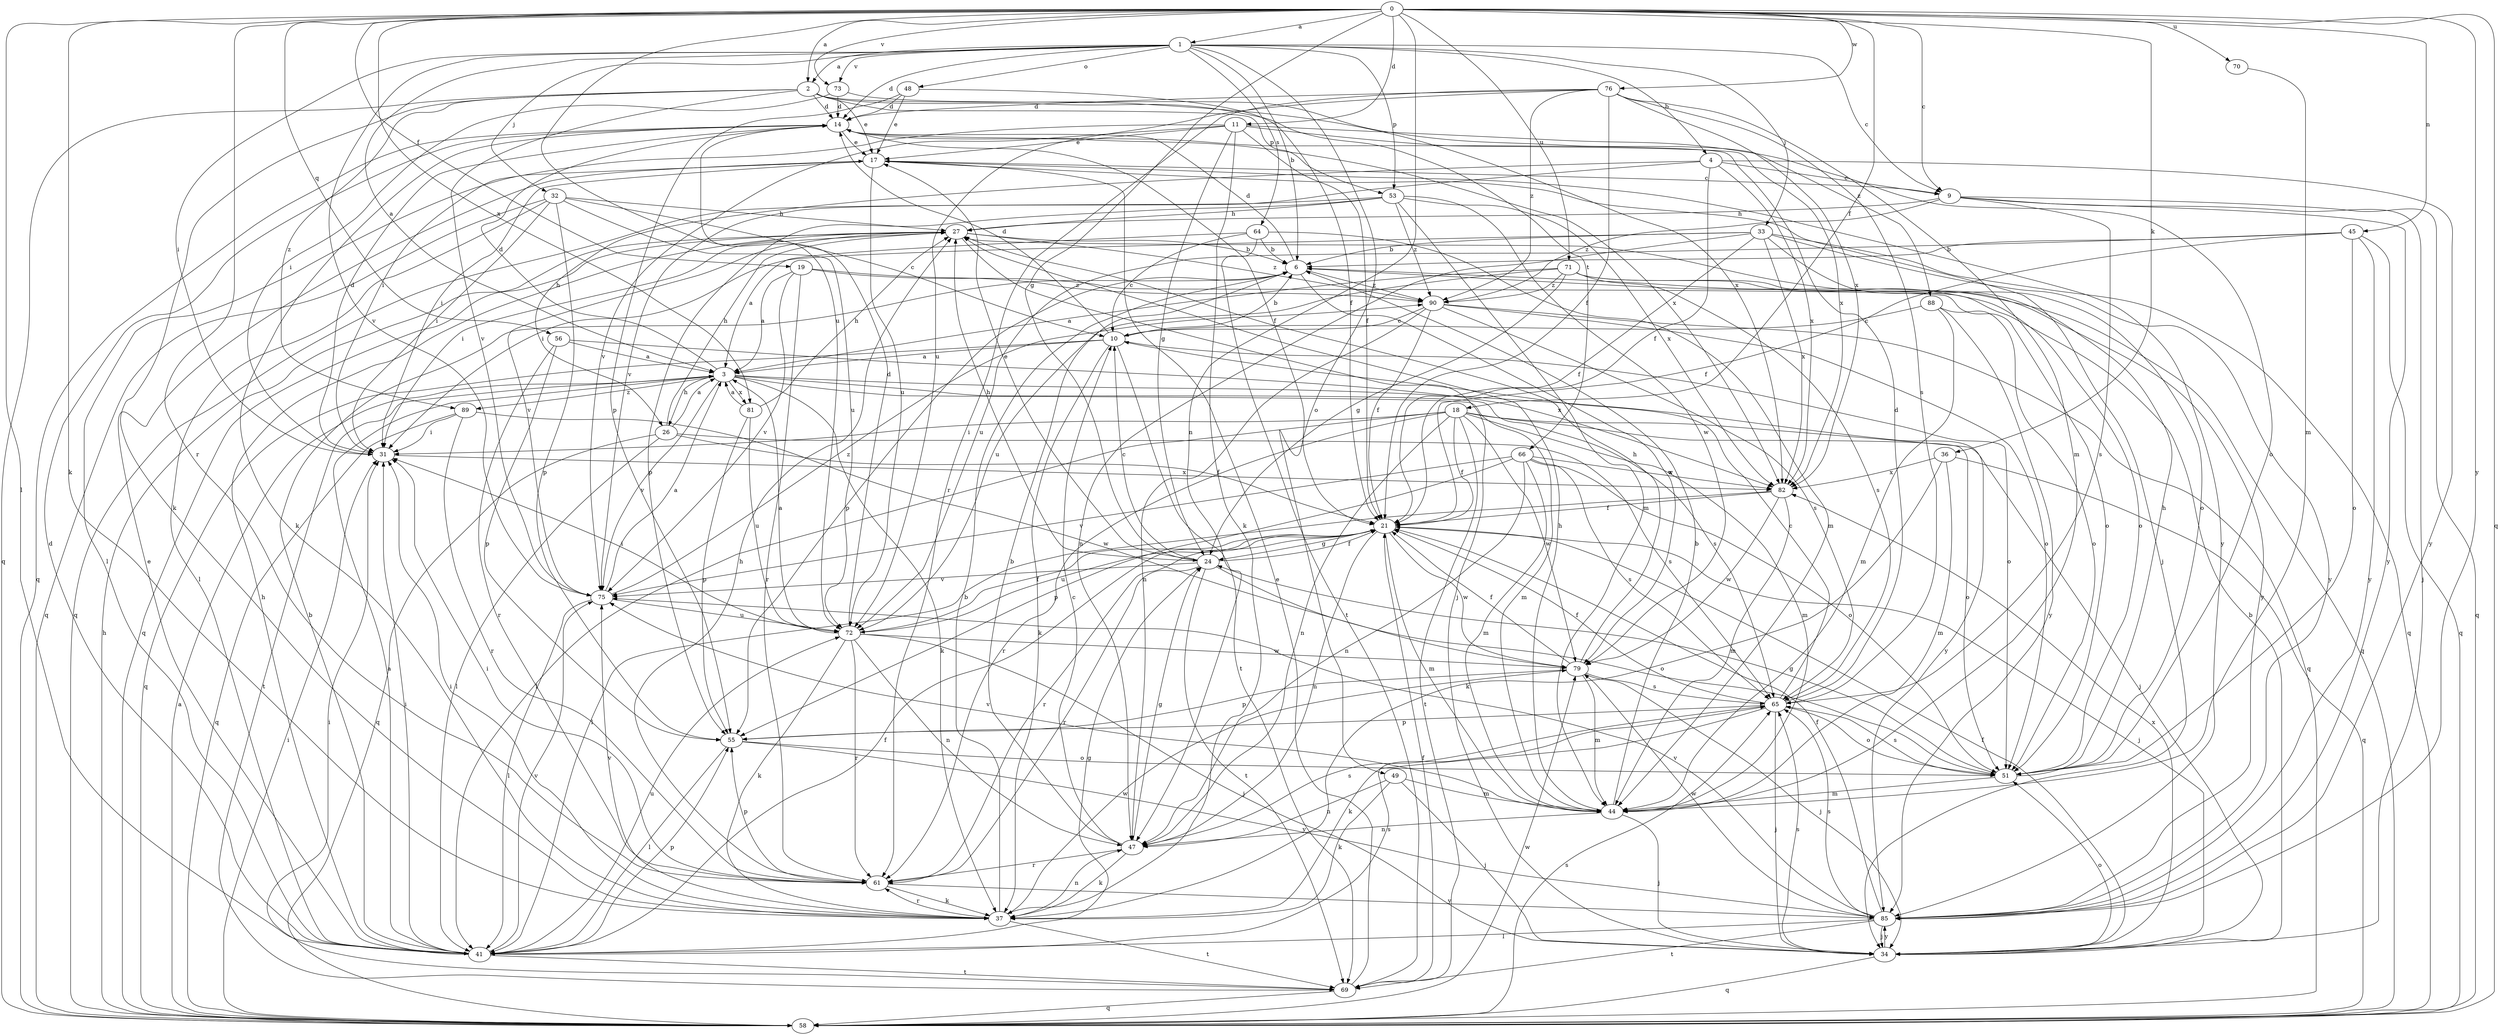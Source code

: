 strict digraph  {
0;
1;
2;
3;
4;
6;
9;
10;
11;
14;
17;
18;
19;
21;
24;
26;
27;
31;
32;
33;
34;
36;
37;
41;
44;
45;
47;
48;
49;
51;
53;
55;
56;
58;
61;
64;
65;
66;
69;
70;
71;
72;
73;
75;
76;
79;
81;
82;
85;
88;
89;
90;
0 -> 1  [label=a];
0 -> 2  [label=a];
0 -> 9  [label=c];
0 -> 11  [label=d];
0 -> 18  [label=f];
0 -> 19  [label=f];
0 -> 24  [label=g];
0 -> 36  [label=k];
0 -> 37  [label=k];
0 -> 41  [label=l];
0 -> 45  [label=n];
0 -> 47  [label=n];
0 -> 56  [label=q];
0 -> 58  [label=q];
0 -> 61  [label=r];
0 -> 70  [label=u];
0 -> 71  [label=u];
0 -> 72  [label=u];
0 -> 73  [label=v];
0 -> 76  [label=w];
0 -> 81  [label=x];
0 -> 85  [label=y];
1 -> 2  [label=a];
1 -> 3  [label=a];
1 -> 4  [label=b];
1 -> 6  [label=b];
1 -> 9  [label=c];
1 -> 14  [label=d];
1 -> 31  [label=i];
1 -> 32  [label=j];
1 -> 33  [label=j];
1 -> 48  [label=o];
1 -> 49  [label=o];
1 -> 53  [label=p];
1 -> 64  [label=s];
1 -> 73  [label=v];
1 -> 75  [label=v];
2 -> 14  [label=d];
2 -> 17  [label=e];
2 -> 37  [label=k];
2 -> 53  [label=p];
2 -> 58  [label=q];
2 -> 66  [label=t];
2 -> 75  [label=v];
2 -> 88  [label=z];
2 -> 89  [label=z];
3 -> 14  [label=d];
3 -> 26  [label=h];
3 -> 37  [label=k];
3 -> 44  [label=m];
3 -> 65  [label=s];
3 -> 69  [label=t];
3 -> 75  [label=v];
3 -> 81  [label=x];
3 -> 85  [label=y];
3 -> 89  [label=z];
4 -> 9  [label=c];
4 -> 21  [label=f];
4 -> 26  [label=h];
4 -> 75  [label=v];
4 -> 82  [label=x];
4 -> 85  [label=y];
6 -> 14  [label=d];
6 -> 55  [label=p];
6 -> 58  [label=q];
6 -> 79  [label=w];
6 -> 90  [label=z];
9 -> 27  [label=h];
9 -> 34  [label=j];
9 -> 58  [label=q];
9 -> 65  [label=s];
9 -> 85  [label=y];
9 -> 90  [label=z];
10 -> 3  [label=a];
10 -> 6  [label=b];
10 -> 14  [label=d];
10 -> 37  [label=k];
10 -> 51  [label=o];
10 -> 58  [label=q];
10 -> 69  [label=t];
11 -> 17  [label=e];
11 -> 21  [label=f];
11 -> 24  [label=g];
11 -> 31  [label=i];
11 -> 37  [label=k];
11 -> 51  [label=o];
11 -> 75  [label=v];
11 -> 82  [label=x];
14 -> 17  [label=e];
14 -> 21  [label=f];
14 -> 37  [label=k];
14 -> 58  [label=q];
14 -> 82  [label=x];
17 -> 9  [label=c];
17 -> 31  [label=i];
17 -> 34  [label=j];
17 -> 41  [label=l];
17 -> 72  [label=u];
17 -> 85  [label=y];
18 -> 21  [label=f];
18 -> 31  [label=i];
18 -> 34  [label=j];
18 -> 41  [label=l];
18 -> 44  [label=m];
18 -> 47  [label=n];
18 -> 51  [label=o];
18 -> 61  [label=r];
18 -> 69  [label=t];
18 -> 79  [label=w];
19 -> 3  [label=a];
19 -> 51  [label=o];
19 -> 61  [label=r];
19 -> 75  [label=v];
19 -> 90  [label=z];
21 -> 24  [label=g];
21 -> 34  [label=j];
21 -> 44  [label=m];
21 -> 47  [label=n];
21 -> 61  [label=r];
21 -> 72  [label=u];
21 -> 79  [label=w];
24 -> 10  [label=c];
24 -> 17  [label=e];
24 -> 21  [label=f];
24 -> 27  [label=h];
24 -> 51  [label=o];
24 -> 61  [label=r];
24 -> 69  [label=t];
24 -> 75  [label=v];
26 -> 3  [label=a];
26 -> 21  [label=f];
26 -> 27  [label=h];
26 -> 41  [label=l];
26 -> 58  [label=q];
26 -> 65  [label=s];
27 -> 6  [label=b];
27 -> 31  [label=i];
27 -> 34  [label=j];
27 -> 58  [label=q];
27 -> 75  [label=v];
27 -> 90  [label=z];
31 -> 14  [label=d];
31 -> 82  [label=x];
32 -> 10  [label=c];
32 -> 27  [label=h];
32 -> 31  [label=i];
32 -> 41  [label=l];
32 -> 55  [label=p];
32 -> 58  [label=q];
32 -> 72  [label=u];
33 -> 6  [label=b];
33 -> 21  [label=f];
33 -> 31  [label=i];
33 -> 47  [label=n];
33 -> 51  [label=o];
33 -> 58  [label=q];
33 -> 82  [label=x];
33 -> 85  [label=y];
34 -> 6  [label=b];
34 -> 21  [label=f];
34 -> 51  [label=o];
34 -> 58  [label=q];
34 -> 65  [label=s];
34 -> 82  [label=x];
34 -> 85  [label=y];
36 -> 37  [label=k];
36 -> 44  [label=m];
36 -> 58  [label=q];
36 -> 82  [label=x];
37 -> 6  [label=b];
37 -> 31  [label=i];
37 -> 47  [label=n];
37 -> 61  [label=r];
37 -> 69  [label=t];
37 -> 75  [label=v];
37 -> 79  [label=w];
41 -> 3  [label=a];
41 -> 6  [label=b];
41 -> 14  [label=d];
41 -> 17  [label=e];
41 -> 21  [label=f];
41 -> 24  [label=g];
41 -> 27  [label=h];
41 -> 31  [label=i];
41 -> 55  [label=p];
41 -> 65  [label=s];
41 -> 69  [label=t];
41 -> 72  [label=u];
41 -> 75  [label=v];
44 -> 6  [label=b];
44 -> 27  [label=h];
44 -> 34  [label=j];
44 -> 47  [label=n];
44 -> 75  [label=v];
45 -> 6  [label=b];
45 -> 21  [label=f];
45 -> 51  [label=o];
45 -> 58  [label=q];
45 -> 72  [label=u];
45 -> 85  [label=y];
47 -> 6  [label=b];
47 -> 10  [label=c];
47 -> 24  [label=g];
47 -> 37  [label=k];
47 -> 61  [label=r];
47 -> 65  [label=s];
48 -> 14  [label=d];
48 -> 17  [label=e];
48 -> 21  [label=f];
48 -> 55  [label=p];
49 -> 34  [label=j];
49 -> 37  [label=k];
49 -> 44  [label=m];
49 -> 47  [label=n];
51 -> 24  [label=g];
51 -> 27  [label=h];
51 -> 44  [label=m];
51 -> 65  [label=s];
53 -> 27  [label=h];
53 -> 44  [label=m];
53 -> 55  [label=p];
53 -> 58  [label=q];
53 -> 79  [label=w];
53 -> 82  [label=x];
53 -> 90  [label=z];
55 -> 41  [label=l];
55 -> 51  [label=o];
55 -> 85  [label=y];
56 -> 3  [label=a];
56 -> 55  [label=p];
56 -> 61  [label=r];
56 -> 82  [label=x];
58 -> 3  [label=a];
58 -> 27  [label=h];
58 -> 31  [label=i];
58 -> 65  [label=s];
58 -> 79  [label=w];
61 -> 27  [label=h];
61 -> 31  [label=i];
61 -> 37  [label=k];
61 -> 55  [label=p];
61 -> 85  [label=y];
64 -> 3  [label=a];
64 -> 6  [label=b];
64 -> 10  [label=c];
64 -> 44  [label=m];
64 -> 69  [label=t];
65 -> 10  [label=c];
65 -> 14  [label=d];
65 -> 21  [label=f];
65 -> 34  [label=j];
65 -> 37  [label=k];
65 -> 51  [label=o];
65 -> 55  [label=p];
66 -> 44  [label=m];
66 -> 47  [label=n];
66 -> 51  [label=o];
66 -> 55  [label=p];
66 -> 65  [label=s];
66 -> 75  [label=v];
66 -> 82  [label=x];
69 -> 17  [label=e];
69 -> 21  [label=f];
69 -> 31  [label=i];
69 -> 58  [label=q];
70 -> 44  [label=m];
71 -> 3  [label=a];
71 -> 24  [label=g];
71 -> 51  [label=o];
71 -> 65  [label=s];
71 -> 72  [label=u];
71 -> 85  [label=y];
71 -> 90  [label=z];
72 -> 3  [label=a];
72 -> 14  [label=d];
72 -> 21  [label=f];
72 -> 31  [label=i];
72 -> 34  [label=j];
72 -> 37  [label=k];
72 -> 47  [label=n];
72 -> 61  [label=r];
72 -> 79  [label=w];
73 -> 14  [label=d];
73 -> 31  [label=i];
73 -> 82  [label=x];
75 -> 3  [label=a];
75 -> 41  [label=l];
75 -> 72  [label=u];
75 -> 90  [label=z];
76 -> 14  [label=d];
76 -> 21  [label=f];
76 -> 44  [label=m];
76 -> 61  [label=r];
76 -> 65  [label=s];
76 -> 72  [label=u];
76 -> 82  [label=x];
76 -> 90  [label=z];
79 -> 21  [label=f];
79 -> 27  [label=h];
79 -> 34  [label=j];
79 -> 44  [label=m];
79 -> 55  [label=p];
79 -> 65  [label=s];
81 -> 3  [label=a];
81 -> 27  [label=h];
81 -> 55  [label=p];
81 -> 72  [label=u];
82 -> 21  [label=f];
82 -> 41  [label=l];
82 -> 44  [label=m];
82 -> 79  [label=w];
85 -> 21  [label=f];
85 -> 34  [label=j];
85 -> 41  [label=l];
85 -> 65  [label=s];
85 -> 69  [label=t];
85 -> 75  [label=v];
85 -> 79  [label=w];
88 -> 10  [label=c];
88 -> 44  [label=m];
88 -> 51  [label=o];
88 -> 85  [label=y];
89 -> 31  [label=i];
89 -> 58  [label=q];
89 -> 61  [label=r];
89 -> 79  [label=w];
90 -> 10  [label=c];
90 -> 21  [label=f];
90 -> 47  [label=n];
90 -> 51  [label=o];
90 -> 58  [label=q];
90 -> 65  [label=s];
}
